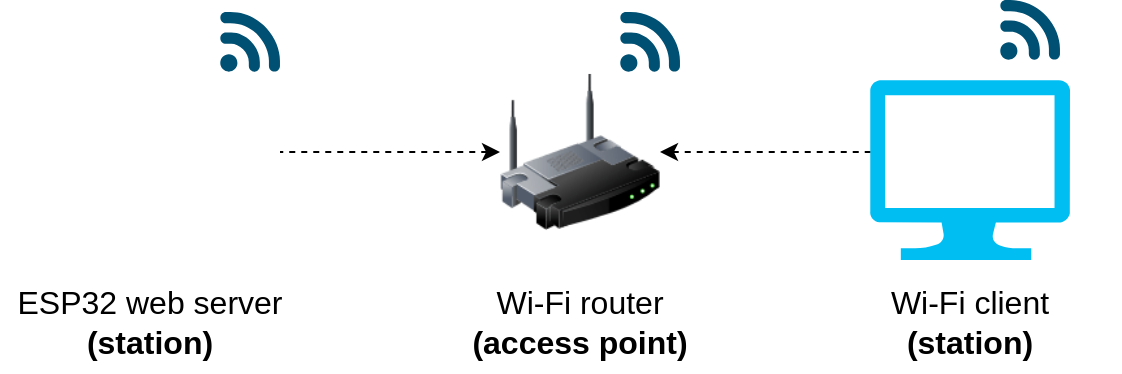 <mxfile version="13.9.9" type="device"><diagram id="xQzCkJtYX289H_FB33Lb" name="Page-1"><mxGraphModel dx="852" dy="534" grid="1" gridSize="10" guides="1" tooltips="1" connect="1" arrows="1" fold="1" page="1" pageScale="1" pageWidth="1169" pageHeight="827" math="0" shadow="0"><root><mxCell id="0"/><mxCell id="1" parent="0"/><mxCell id="aQ7QkO6tvJPUugjcvD6W-12" style="edgeStyle=orthogonalEdgeStyle;rounded=0;orthogonalLoop=1;jettySize=auto;html=1;exitX=1;exitY=0.5;exitDx=0;exitDy=0;entryX=0.04;entryY=0.4;entryDx=0;entryDy=0;entryPerimeter=0;startArrow=classic;startFill=1;endArrow=none;endFill=0;dashed=1;" edge="1" parent="1" source="aQ7QkO6tvJPUugjcvD6W-1" target="aQ7QkO6tvJPUugjcvD6W-2"><mxGeometry relative="1" as="geometry"/></mxCell><mxCell id="aQ7QkO6tvJPUugjcvD6W-13" style="edgeStyle=orthogonalEdgeStyle;rounded=0;orthogonalLoop=1;jettySize=auto;html=1;exitX=0;exitY=0.5;exitDx=0;exitDy=0;entryX=1;entryY=0.5;entryDx=0;entryDy=0;dashed=1;startArrow=classic;startFill=1;endArrow=none;endFill=0;" edge="1" parent="1" source="aQ7QkO6tvJPUugjcvD6W-1" target="aQ7QkO6tvJPUugjcvD6W-6"><mxGeometry relative="1" as="geometry"/></mxCell><mxCell id="aQ7QkO6tvJPUugjcvD6W-1" value="" style="image;html=1;image=img/lib/clip_art/networking/Wireless_Router_128x128.png" vertex="1" parent="1"><mxGeometry x="400" y="240" width="80" height="80" as="geometry"/></mxCell><mxCell id="aQ7QkO6tvJPUugjcvD6W-2" value="" style="verticalLabelPosition=bottom;html=1;verticalAlign=top;align=center;strokeColor=none;fillColor=#00BEF2;shape=mxgraph.azure.computer;pointerEvents=1;" vertex="1" parent="1"><mxGeometry x="585" y="244" width="100" height="90" as="geometry"/></mxCell><mxCell id="aQ7QkO6tvJPUugjcvD6W-3" value="" style="points=[[0.005,0.09,0],[0.08,0,0],[0.76,0.25,0],[1,0.92,0],[0.91,0.995,0],[0.57,0.995,0],[0.045,0.955,0],[0.005,0.43,0]];verticalLabelPosition=bottom;html=1;verticalAlign=top;aspect=fixed;align=center;pointerEvents=1;shape=mxgraph.cisco19.3g_4g_indicator;fillColor=#005073;strokeColor=none;" vertex="1" parent="1"><mxGeometry x="650" y="204" width="30" height="30" as="geometry"/></mxCell><mxCell id="aQ7QkO6tvJPUugjcvD6W-5" value="" style="shape=image;verticalLabelPosition=bottom;labelBackgroundColor=#ffffff;verticalAlign=top;aspect=fixed;imageAspect=0;image=https://cdn4.iconfinder.com/data/icons/logos-and-brands/512/267_Python_logo-512.png;" vertex="1" parent="1"><mxGeometry x="610" y="254" width="50" height="50" as="geometry"/></mxCell><mxCell id="aQ7QkO6tvJPUugjcvD6W-6" value="" style="shape=image;verticalLabelPosition=bottom;labelBackgroundColor=#ffffff;verticalAlign=top;aspect=fixed;imageAspect=0;image=https://www.electronics-lab.com/wp-content/uploads/2019/05/Official-DOIT-ESP32-Development-Board-WiFi-Bluetooth-Ultra-Low-Power-Consumption-Dual-Core-ESP-32-ESP.jpg;" vertex="1" parent="1"><mxGeometry x="170" y="220" width="120" height="120" as="geometry"/></mxCell><mxCell id="aQ7QkO6tvJPUugjcvD6W-7" value="" style="points=[[0.005,0.09,0],[0.08,0,0],[0.76,0.25,0],[1,0.92,0],[0.91,0.995,0],[0.57,0.995,0],[0.045,0.955,0],[0.005,0.43,0]];verticalLabelPosition=bottom;html=1;verticalAlign=top;aspect=fixed;align=center;pointerEvents=1;shape=mxgraph.cisco19.3g_4g_indicator;fillColor=#005073;strokeColor=none;" vertex="1" parent="1"><mxGeometry x="460" y="210" width="30" height="30" as="geometry"/></mxCell><mxCell id="aQ7QkO6tvJPUugjcvD6W-8" value="&lt;font style=&quot;font-size: 16px&quot;&gt;Wi-Fi router&lt;br&gt;&lt;b&gt;(access point)&lt;/b&gt;&lt;/font&gt;" style="text;html=1;strokeColor=none;fillColor=none;align=center;verticalAlign=middle;whiteSpace=wrap;rounded=0;" vertex="1" parent="1"><mxGeometry x="365" y="340" width="150" height="50" as="geometry"/></mxCell><mxCell id="aQ7QkO6tvJPUugjcvD6W-9" value="&lt;font style=&quot;font-size: 16px&quot;&gt;Wi-Fi client&lt;br&gt;&lt;b&gt;(station)&lt;/b&gt;&lt;/font&gt;" style="text;html=1;strokeColor=none;fillColor=none;align=center;verticalAlign=middle;whiteSpace=wrap;rounded=0;" vertex="1" parent="1"><mxGeometry x="560" y="340" width="150" height="50" as="geometry"/></mxCell><mxCell id="aQ7QkO6tvJPUugjcvD6W-10" value="&lt;font style=&quot;font-size: 16px&quot;&gt;ESP32 web server&lt;br&gt;&lt;b&gt;(station)&lt;/b&gt;&lt;/font&gt;" style="text;html=1;strokeColor=none;fillColor=none;align=center;verticalAlign=middle;whiteSpace=wrap;rounded=0;" vertex="1" parent="1"><mxGeometry x="150" y="340" width="150" height="50" as="geometry"/></mxCell><mxCell id="aQ7QkO6tvJPUugjcvD6W-14" value="" style="points=[[0.005,0.09,0],[0.08,0,0],[0.76,0.25,0],[1,0.92,0],[0.91,0.995,0],[0.57,0.995,0],[0.045,0.955,0],[0.005,0.43,0]];verticalLabelPosition=bottom;html=1;verticalAlign=top;aspect=fixed;align=center;pointerEvents=1;shape=mxgraph.cisco19.3g_4g_indicator;fillColor=#005073;strokeColor=none;" vertex="1" parent="1"><mxGeometry x="260" y="210" width="30" height="30" as="geometry"/></mxCell></root></mxGraphModel></diagram></mxfile>